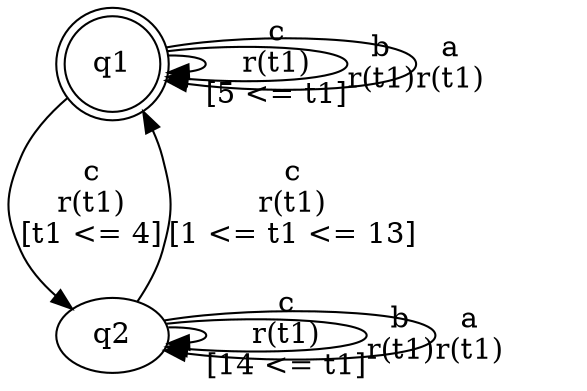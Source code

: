 digraph L {
	qq1[label=q1 shape=doublecircle]
	qq2[label=q2]
	qq1 -> qq1[label="c\nr(t1)\n[5 <= t1]"]
	qq1 -> qq1[label="b\nr(t1)\n"]
	qq1 -> qq2[label="c\nr(t1)\n[t1 <= 4]"]
	qq2 -> qq2[label="c\nr(t1)\n[14 <= t1]"]
	qq2 -> qq2[label="b\nr(t1)\n"]
	qq2 -> qq1[label="c\nr(t1)\n[1 <= t1 <= 13]"]
	qq2 -> qq2[label="a\nr(t1)\n"]
	qq1 -> qq1[label="a\nr(t1)\n"]
}
